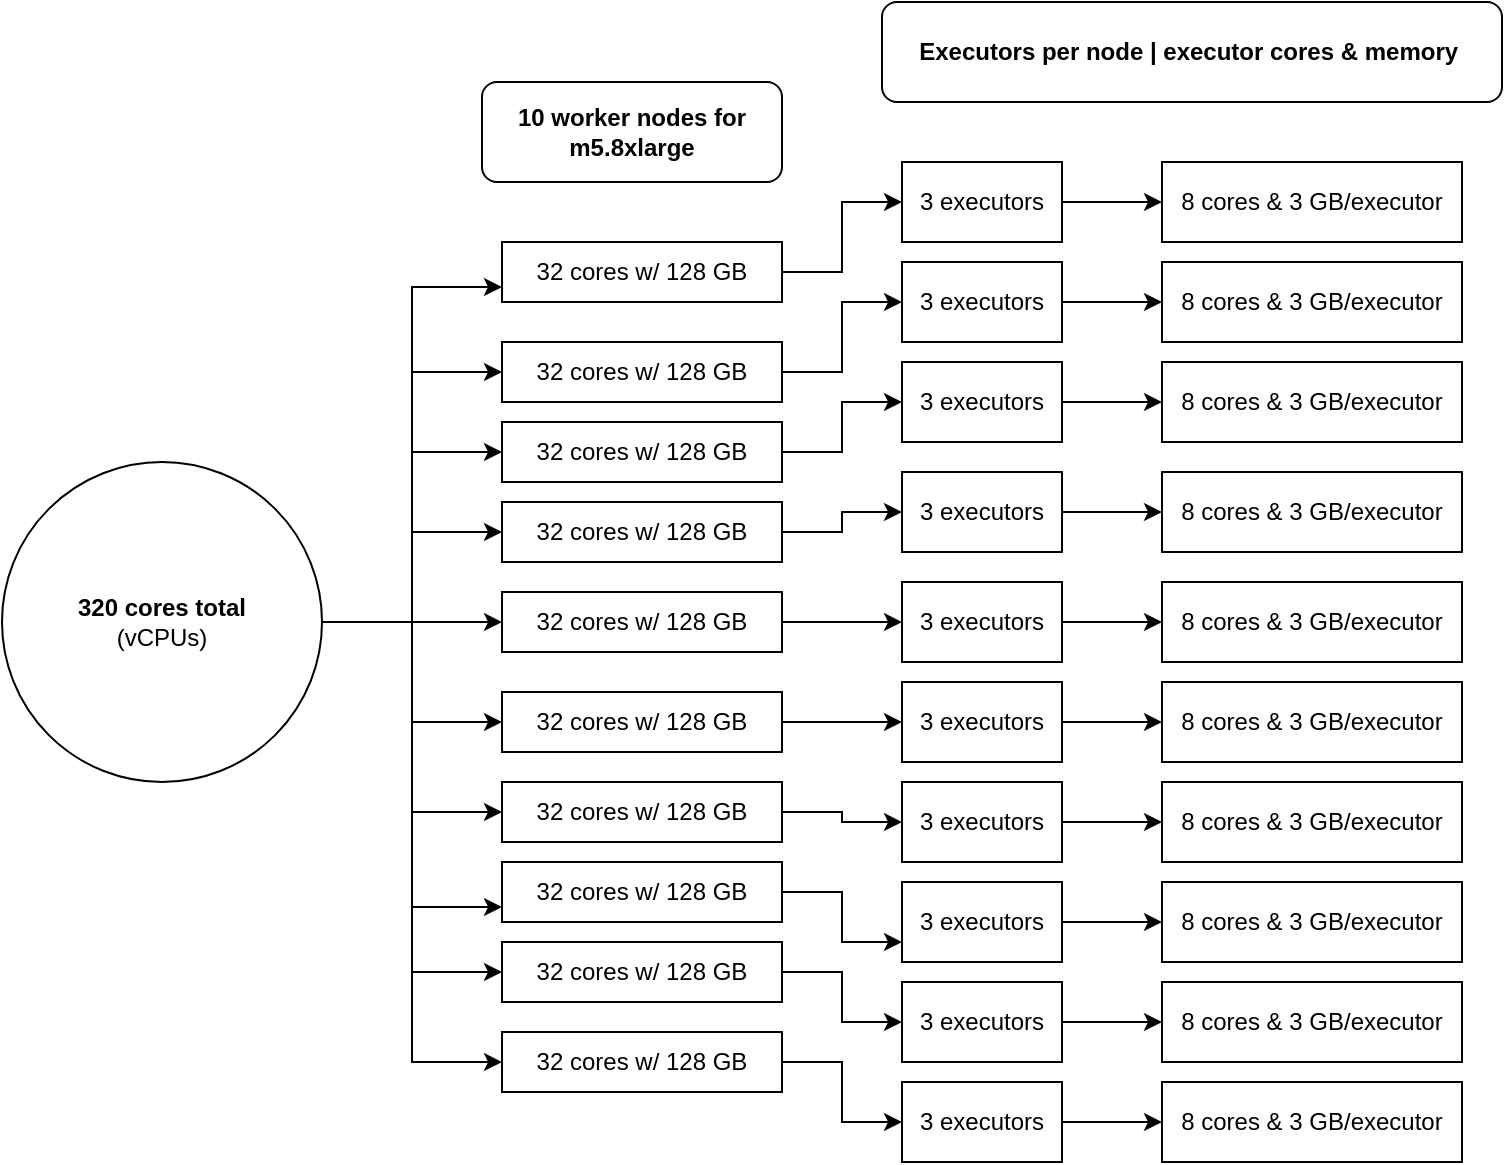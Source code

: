 <mxfile version="15.7.3" type="github">
  <diagram id="wC2fVHmgpPSq6xGPkYNB" name="Page-1">
    <mxGraphModel dx="889" dy="777" grid="1" gridSize="10" guides="1" tooltips="1" connect="1" arrows="1" fold="1" page="1" pageScale="1" pageWidth="850" pageHeight="1100" math="0" shadow="0">
      <root>
        <mxCell id="0" />
        <mxCell id="1" parent="0" />
        <mxCell id="ZfPVv0Ui4lVQKmfQsqAl-13" style="edgeStyle=orthogonalEdgeStyle;rounded=0;orthogonalLoop=1;jettySize=auto;html=1;entryX=0;entryY=0.75;entryDx=0;entryDy=0;" edge="1" parent="1" source="ZfPVv0Ui4lVQKmfQsqAl-1" target="ZfPVv0Ui4lVQKmfQsqAl-3">
          <mxGeometry relative="1" as="geometry" />
        </mxCell>
        <mxCell id="ZfPVv0Ui4lVQKmfQsqAl-14" style="edgeStyle=orthogonalEdgeStyle;rounded=0;orthogonalLoop=1;jettySize=auto;html=1;entryX=0;entryY=0.5;entryDx=0;entryDy=0;" edge="1" parent="1" source="ZfPVv0Ui4lVQKmfQsqAl-1" target="ZfPVv0Ui4lVQKmfQsqAl-12">
          <mxGeometry relative="1" as="geometry" />
        </mxCell>
        <mxCell id="ZfPVv0Ui4lVQKmfQsqAl-15" style="edgeStyle=orthogonalEdgeStyle;rounded=0;orthogonalLoop=1;jettySize=auto;html=1;entryX=0;entryY=0.5;entryDx=0;entryDy=0;" edge="1" parent="1" source="ZfPVv0Ui4lVQKmfQsqAl-1" target="ZfPVv0Ui4lVQKmfQsqAl-4">
          <mxGeometry relative="1" as="geometry" />
        </mxCell>
        <mxCell id="ZfPVv0Ui4lVQKmfQsqAl-16" style="edgeStyle=orthogonalEdgeStyle;rounded=0;orthogonalLoop=1;jettySize=auto;html=1;entryX=0;entryY=0.5;entryDx=0;entryDy=0;" edge="1" parent="1" source="ZfPVv0Ui4lVQKmfQsqAl-1" target="ZfPVv0Ui4lVQKmfQsqAl-11">
          <mxGeometry relative="1" as="geometry" />
        </mxCell>
        <mxCell id="ZfPVv0Ui4lVQKmfQsqAl-17" style="edgeStyle=orthogonalEdgeStyle;rounded=0;orthogonalLoop=1;jettySize=auto;html=1;entryX=0;entryY=0.5;entryDx=0;entryDy=0;" edge="1" parent="1" source="ZfPVv0Ui4lVQKmfQsqAl-1" target="ZfPVv0Ui4lVQKmfQsqAl-5">
          <mxGeometry relative="1" as="geometry" />
        </mxCell>
        <mxCell id="ZfPVv0Ui4lVQKmfQsqAl-18" style="edgeStyle=orthogonalEdgeStyle;rounded=0;orthogonalLoop=1;jettySize=auto;html=1;entryX=0;entryY=0.5;entryDx=0;entryDy=0;" edge="1" parent="1" source="ZfPVv0Ui4lVQKmfQsqAl-1" target="ZfPVv0Ui4lVQKmfQsqAl-6">
          <mxGeometry relative="1" as="geometry" />
        </mxCell>
        <mxCell id="ZfPVv0Ui4lVQKmfQsqAl-19" style="edgeStyle=orthogonalEdgeStyle;rounded=0;orthogonalLoop=1;jettySize=auto;html=1;" edge="1" parent="1" source="ZfPVv0Ui4lVQKmfQsqAl-1" target="ZfPVv0Ui4lVQKmfQsqAl-7">
          <mxGeometry relative="1" as="geometry" />
        </mxCell>
        <mxCell id="ZfPVv0Ui4lVQKmfQsqAl-20" style="edgeStyle=orthogonalEdgeStyle;rounded=0;orthogonalLoop=1;jettySize=auto;html=1;entryX=0;entryY=0.75;entryDx=0;entryDy=0;" edge="1" parent="1" source="ZfPVv0Ui4lVQKmfQsqAl-1" target="ZfPVv0Ui4lVQKmfQsqAl-10">
          <mxGeometry relative="1" as="geometry" />
        </mxCell>
        <mxCell id="ZfPVv0Ui4lVQKmfQsqAl-21" style="edgeStyle=orthogonalEdgeStyle;rounded=0;orthogonalLoop=1;jettySize=auto;html=1;entryX=0;entryY=0.5;entryDx=0;entryDy=0;" edge="1" parent="1" source="ZfPVv0Ui4lVQKmfQsqAl-1" target="ZfPVv0Ui4lVQKmfQsqAl-9">
          <mxGeometry relative="1" as="geometry" />
        </mxCell>
        <mxCell id="ZfPVv0Ui4lVQKmfQsqAl-22" style="edgeStyle=orthogonalEdgeStyle;rounded=0;orthogonalLoop=1;jettySize=auto;html=1;entryX=0;entryY=0.5;entryDx=0;entryDy=0;" edge="1" parent="1" source="ZfPVv0Ui4lVQKmfQsqAl-1" target="ZfPVv0Ui4lVQKmfQsqAl-8">
          <mxGeometry relative="1" as="geometry" />
        </mxCell>
        <mxCell id="ZfPVv0Ui4lVQKmfQsqAl-1" value="&lt;b&gt;320 cores total&lt;br&gt;&lt;/b&gt;(vCPUs)" style="ellipse;whiteSpace=wrap;html=1;aspect=fixed;" vertex="1" parent="1">
          <mxGeometry x="50" y="250" width="160" height="160" as="geometry" />
        </mxCell>
        <mxCell id="ZfPVv0Ui4lVQKmfQsqAl-67" style="edgeStyle=orthogonalEdgeStyle;rounded=0;orthogonalLoop=1;jettySize=auto;html=1;entryX=0;entryY=0.5;entryDx=0;entryDy=0;" edge="1" parent="1" source="ZfPVv0Ui4lVQKmfQsqAl-3" target="ZfPVv0Ui4lVQKmfQsqAl-32">
          <mxGeometry relative="1" as="geometry" />
        </mxCell>
        <mxCell id="ZfPVv0Ui4lVQKmfQsqAl-3" value="32 cores w/ 128 GB" style="rounded=0;whiteSpace=wrap;html=1;" vertex="1" parent="1">
          <mxGeometry x="300" y="140" width="140" height="30" as="geometry" />
        </mxCell>
        <mxCell id="ZfPVv0Ui4lVQKmfQsqAl-69" style="edgeStyle=orthogonalEdgeStyle;rounded=0;orthogonalLoop=1;jettySize=auto;html=1;entryX=0;entryY=0.5;entryDx=0;entryDy=0;" edge="1" parent="1" source="ZfPVv0Ui4lVQKmfQsqAl-4" target="ZfPVv0Ui4lVQKmfQsqAl-33">
          <mxGeometry relative="1" as="geometry" />
        </mxCell>
        <mxCell id="ZfPVv0Ui4lVQKmfQsqAl-4" value="32 cores w/ 128 GB" style="rounded=0;whiteSpace=wrap;html=1;" vertex="1" parent="1">
          <mxGeometry x="300" y="190" width="140" height="30" as="geometry" />
        </mxCell>
        <mxCell id="ZfPVv0Ui4lVQKmfQsqAl-70" style="edgeStyle=orthogonalEdgeStyle;rounded=0;orthogonalLoop=1;jettySize=auto;html=1;entryX=0;entryY=0.5;entryDx=0;entryDy=0;" edge="1" parent="1" source="ZfPVv0Ui4lVQKmfQsqAl-5" target="ZfPVv0Ui4lVQKmfQsqAl-34">
          <mxGeometry relative="1" as="geometry" />
        </mxCell>
        <mxCell id="ZfPVv0Ui4lVQKmfQsqAl-5" value="32 cores w/ 128 GB" style="rounded=0;whiteSpace=wrap;html=1;" vertex="1" parent="1">
          <mxGeometry x="300" y="230" width="140" height="30" as="geometry" />
        </mxCell>
        <mxCell id="ZfPVv0Ui4lVQKmfQsqAl-71" style="edgeStyle=orthogonalEdgeStyle;rounded=0;orthogonalLoop=1;jettySize=auto;html=1;entryX=0;entryY=0.5;entryDx=0;entryDy=0;" edge="1" parent="1" source="ZfPVv0Ui4lVQKmfQsqAl-6" target="ZfPVv0Ui4lVQKmfQsqAl-35">
          <mxGeometry relative="1" as="geometry" />
        </mxCell>
        <mxCell id="ZfPVv0Ui4lVQKmfQsqAl-6" value="32 cores w/ 128 GB" style="rounded=0;whiteSpace=wrap;html=1;" vertex="1" parent="1">
          <mxGeometry x="300" y="270" width="140" height="30" as="geometry" />
        </mxCell>
        <mxCell id="ZfPVv0Ui4lVQKmfQsqAl-72" style="edgeStyle=orthogonalEdgeStyle;rounded=0;orthogonalLoop=1;jettySize=auto;html=1;entryX=0;entryY=0.5;entryDx=0;entryDy=0;" edge="1" parent="1" source="ZfPVv0Ui4lVQKmfQsqAl-7" target="ZfPVv0Ui4lVQKmfQsqAl-36">
          <mxGeometry relative="1" as="geometry" />
        </mxCell>
        <mxCell id="ZfPVv0Ui4lVQKmfQsqAl-7" value="32 cores w/ 128 GB" style="rounded=0;whiteSpace=wrap;html=1;" vertex="1" parent="1">
          <mxGeometry x="300" y="315" width="140" height="30" as="geometry" />
        </mxCell>
        <mxCell id="ZfPVv0Ui4lVQKmfQsqAl-73" style="edgeStyle=orthogonalEdgeStyle;rounded=0;orthogonalLoop=1;jettySize=auto;html=1;entryX=0;entryY=0.5;entryDx=0;entryDy=0;" edge="1" parent="1" source="ZfPVv0Ui4lVQKmfQsqAl-8" target="ZfPVv0Ui4lVQKmfQsqAl-37">
          <mxGeometry relative="1" as="geometry" />
        </mxCell>
        <mxCell id="ZfPVv0Ui4lVQKmfQsqAl-8" value="32 cores w/ 128 GB" style="rounded=0;whiteSpace=wrap;html=1;" vertex="1" parent="1">
          <mxGeometry x="300" y="365" width="140" height="30" as="geometry" />
        </mxCell>
        <mxCell id="ZfPVv0Ui4lVQKmfQsqAl-74" style="edgeStyle=orthogonalEdgeStyle;rounded=0;orthogonalLoop=1;jettySize=auto;html=1;entryX=0;entryY=0.5;entryDx=0;entryDy=0;" edge="1" parent="1" source="ZfPVv0Ui4lVQKmfQsqAl-9" target="ZfPVv0Ui4lVQKmfQsqAl-38">
          <mxGeometry relative="1" as="geometry" />
        </mxCell>
        <mxCell id="ZfPVv0Ui4lVQKmfQsqAl-9" value="32 cores w/ 128 GB" style="rounded=0;whiteSpace=wrap;html=1;" vertex="1" parent="1">
          <mxGeometry x="300" y="410" width="140" height="30" as="geometry" />
        </mxCell>
        <mxCell id="ZfPVv0Ui4lVQKmfQsqAl-75" style="edgeStyle=orthogonalEdgeStyle;rounded=0;orthogonalLoop=1;jettySize=auto;html=1;entryX=0;entryY=0.75;entryDx=0;entryDy=0;" edge="1" parent="1" source="ZfPVv0Ui4lVQKmfQsqAl-10" target="ZfPVv0Ui4lVQKmfQsqAl-39">
          <mxGeometry relative="1" as="geometry" />
        </mxCell>
        <mxCell id="ZfPVv0Ui4lVQKmfQsqAl-10" value="32 cores w/ 128 GB" style="rounded=0;whiteSpace=wrap;html=1;" vertex="1" parent="1">
          <mxGeometry x="300" y="450" width="140" height="30" as="geometry" />
        </mxCell>
        <mxCell id="ZfPVv0Ui4lVQKmfQsqAl-76" style="edgeStyle=orthogonalEdgeStyle;rounded=0;orthogonalLoop=1;jettySize=auto;html=1;entryX=0;entryY=0.5;entryDx=0;entryDy=0;" edge="1" parent="1" source="ZfPVv0Ui4lVQKmfQsqAl-11" target="ZfPVv0Ui4lVQKmfQsqAl-40">
          <mxGeometry relative="1" as="geometry" />
        </mxCell>
        <mxCell id="ZfPVv0Ui4lVQKmfQsqAl-11" value="32 cores w/ 128 GB" style="rounded=0;whiteSpace=wrap;html=1;" vertex="1" parent="1">
          <mxGeometry x="300" y="490" width="140" height="30" as="geometry" />
        </mxCell>
        <mxCell id="ZfPVv0Ui4lVQKmfQsqAl-77" style="edgeStyle=orthogonalEdgeStyle;rounded=0;orthogonalLoop=1;jettySize=auto;html=1;entryX=0;entryY=0.5;entryDx=0;entryDy=0;" edge="1" parent="1" source="ZfPVv0Ui4lVQKmfQsqAl-12" target="ZfPVv0Ui4lVQKmfQsqAl-41">
          <mxGeometry relative="1" as="geometry" />
        </mxCell>
        <mxCell id="ZfPVv0Ui4lVQKmfQsqAl-12" value="32 cores w/ 128 GB" style="rounded=0;whiteSpace=wrap;html=1;" vertex="1" parent="1">
          <mxGeometry x="300" y="535" width="140" height="30" as="geometry" />
        </mxCell>
        <mxCell id="ZfPVv0Ui4lVQKmfQsqAl-23" value="&lt;b&gt;10 worker nodes for m5.8xlarge&lt;/b&gt;" style="rounded=1;whiteSpace=wrap;html=1;" vertex="1" parent="1">
          <mxGeometry x="290" y="60" width="150" height="50" as="geometry" />
        </mxCell>
        <mxCell id="ZfPVv0Ui4lVQKmfQsqAl-44" value="" style="edgeStyle=orthogonalEdgeStyle;rounded=0;orthogonalLoop=1;jettySize=auto;html=1;" edge="1" parent="1" source="ZfPVv0Ui4lVQKmfQsqAl-32" target="ZfPVv0Ui4lVQKmfQsqAl-43">
          <mxGeometry relative="1" as="geometry" />
        </mxCell>
        <mxCell id="ZfPVv0Ui4lVQKmfQsqAl-32" value="&lt;span&gt;3 executors&lt;/span&gt;" style="rounded=0;whiteSpace=wrap;html=1;" vertex="1" parent="1">
          <mxGeometry x="500" y="100" width="80" height="40" as="geometry" />
        </mxCell>
        <mxCell id="ZfPVv0Ui4lVQKmfQsqAl-56" style="edgeStyle=orthogonalEdgeStyle;rounded=0;orthogonalLoop=1;jettySize=auto;html=1;" edge="1" parent="1" source="ZfPVv0Ui4lVQKmfQsqAl-33" target="ZfPVv0Ui4lVQKmfQsqAl-47">
          <mxGeometry relative="1" as="geometry" />
        </mxCell>
        <mxCell id="ZfPVv0Ui4lVQKmfQsqAl-33" value="3 executors" style="rounded=0;whiteSpace=wrap;html=1;" vertex="1" parent="1">
          <mxGeometry x="500" y="150" width="80" height="40" as="geometry" />
        </mxCell>
        <mxCell id="ZfPVv0Ui4lVQKmfQsqAl-57" style="edgeStyle=orthogonalEdgeStyle;rounded=0;orthogonalLoop=1;jettySize=auto;html=1;exitX=1;exitY=0.5;exitDx=0;exitDy=0;" edge="1" parent="1" source="ZfPVv0Ui4lVQKmfQsqAl-34" target="ZfPVv0Ui4lVQKmfQsqAl-48">
          <mxGeometry relative="1" as="geometry" />
        </mxCell>
        <mxCell id="ZfPVv0Ui4lVQKmfQsqAl-34" value="3 executors" style="rounded=0;whiteSpace=wrap;html=1;" vertex="1" parent="1">
          <mxGeometry x="500" y="200" width="80" height="40" as="geometry" />
        </mxCell>
        <mxCell id="ZfPVv0Ui4lVQKmfQsqAl-58" style="edgeStyle=orthogonalEdgeStyle;rounded=0;orthogonalLoop=1;jettySize=auto;html=1;exitX=1;exitY=0.5;exitDx=0;exitDy=0;entryX=0;entryY=0.5;entryDx=0;entryDy=0;" edge="1" parent="1" source="ZfPVv0Ui4lVQKmfQsqAl-35" target="ZfPVv0Ui4lVQKmfQsqAl-49">
          <mxGeometry relative="1" as="geometry" />
        </mxCell>
        <mxCell id="ZfPVv0Ui4lVQKmfQsqAl-35" value="3 executors" style="rounded=0;whiteSpace=wrap;html=1;" vertex="1" parent="1">
          <mxGeometry x="500" y="255" width="80" height="40" as="geometry" />
        </mxCell>
        <mxCell id="ZfPVv0Ui4lVQKmfQsqAl-59" style="edgeStyle=orthogonalEdgeStyle;rounded=0;orthogonalLoop=1;jettySize=auto;html=1;entryX=0;entryY=0.5;entryDx=0;entryDy=0;" edge="1" parent="1" source="ZfPVv0Ui4lVQKmfQsqAl-36" target="ZfPVv0Ui4lVQKmfQsqAl-50">
          <mxGeometry relative="1" as="geometry" />
        </mxCell>
        <mxCell id="ZfPVv0Ui4lVQKmfQsqAl-36" value="3 executors" style="rounded=0;whiteSpace=wrap;html=1;" vertex="1" parent="1">
          <mxGeometry x="500" y="310" width="80" height="40" as="geometry" />
        </mxCell>
        <mxCell id="ZfPVv0Ui4lVQKmfQsqAl-60" style="edgeStyle=orthogonalEdgeStyle;rounded=0;orthogonalLoop=1;jettySize=auto;html=1;entryX=0;entryY=0.5;entryDx=0;entryDy=0;" edge="1" parent="1" source="ZfPVv0Ui4lVQKmfQsqAl-37" target="ZfPVv0Ui4lVQKmfQsqAl-51">
          <mxGeometry relative="1" as="geometry" />
        </mxCell>
        <mxCell id="ZfPVv0Ui4lVQKmfQsqAl-37" value="3 executors" style="rounded=0;whiteSpace=wrap;html=1;" vertex="1" parent="1">
          <mxGeometry x="500" y="360" width="80" height="40" as="geometry" />
        </mxCell>
        <mxCell id="ZfPVv0Ui4lVQKmfQsqAl-63" style="edgeStyle=orthogonalEdgeStyle;rounded=0;orthogonalLoop=1;jettySize=auto;html=1;entryX=0;entryY=0.5;entryDx=0;entryDy=0;" edge="1" parent="1" source="ZfPVv0Ui4lVQKmfQsqAl-38" target="ZfPVv0Ui4lVQKmfQsqAl-52">
          <mxGeometry relative="1" as="geometry" />
        </mxCell>
        <mxCell id="ZfPVv0Ui4lVQKmfQsqAl-38" value="3 executors" style="rounded=0;whiteSpace=wrap;html=1;" vertex="1" parent="1">
          <mxGeometry x="500" y="410" width="80" height="40" as="geometry" />
        </mxCell>
        <mxCell id="ZfPVv0Ui4lVQKmfQsqAl-64" style="edgeStyle=orthogonalEdgeStyle;rounded=0;orthogonalLoop=1;jettySize=auto;html=1;entryX=0;entryY=0.5;entryDx=0;entryDy=0;" edge="1" parent="1" source="ZfPVv0Ui4lVQKmfQsqAl-39" target="ZfPVv0Ui4lVQKmfQsqAl-53">
          <mxGeometry relative="1" as="geometry" />
        </mxCell>
        <mxCell id="ZfPVv0Ui4lVQKmfQsqAl-39" value="3 executors" style="rounded=0;whiteSpace=wrap;html=1;" vertex="1" parent="1">
          <mxGeometry x="500" y="460" width="80" height="40" as="geometry" />
        </mxCell>
        <mxCell id="ZfPVv0Ui4lVQKmfQsqAl-65" style="edgeStyle=orthogonalEdgeStyle;rounded=0;orthogonalLoop=1;jettySize=auto;html=1;entryX=0;entryY=0.5;entryDx=0;entryDy=0;" edge="1" parent="1" source="ZfPVv0Ui4lVQKmfQsqAl-40" target="ZfPVv0Ui4lVQKmfQsqAl-54">
          <mxGeometry relative="1" as="geometry" />
        </mxCell>
        <mxCell id="ZfPVv0Ui4lVQKmfQsqAl-40" value="3 executors" style="rounded=0;whiteSpace=wrap;html=1;" vertex="1" parent="1">
          <mxGeometry x="500" y="510" width="80" height="40" as="geometry" />
        </mxCell>
        <mxCell id="ZfPVv0Ui4lVQKmfQsqAl-66" style="edgeStyle=orthogonalEdgeStyle;rounded=0;orthogonalLoop=1;jettySize=auto;html=1;entryX=0;entryY=0.5;entryDx=0;entryDy=0;" edge="1" parent="1" source="ZfPVv0Ui4lVQKmfQsqAl-41" target="ZfPVv0Ui4lVQKmfQsqAl-55">
          <mxGeometry relative="1" as="geometry" />
        </mxCell>
        <mxCell id="ZfPVv0Ui4lVQKmfQsqAl-41" value="3 executors" style="rounded=0;whiteSpace=wrap;html=1;" vertex="1" parent="1">
          <mxGeometry x="500" y="560" width="80" height="40" as="geometry" />
        </mxCell>
        <mxCell id="ZfPVv0Ui4lVQKmfQsqAl-43" value="8 cores &amp;amp; 3 GB/executor" style="rounded=0;whiteSpace=wrap;html=1;" vertex="1" parent="1">
          <mxGeometry x="630" y="100" width="150" height="40" as="geometry" />
        </mxCell>
        <mxCell id="ZfPVv0Ui4lVQKmfQsqAl-47" value="8 cores &amp;amp; 3 GB/executor" style="rounded=0;whiteSpace=wrap;html=1;" vertex="1" parent="1">
          <mxGeometry x="630" y="150" width="150" height="40" as="geometry" />
        </mxCell>
        <mxCell id="ZfPVv0Ui4lVQKmfQsqAl-48" value="8 cores &amp;amp; 3 GB/executor" style="rounded=0;whiteSpace=wrap;html=1;" vertex="1" parent="1">
          <mxGeometry x="630" y="200" width="150" height="40" as="geometry" />
        </mxCell>
        <mxCell id="ZfPVv0Ui4lVQKmfQsqAl-49" value="8 cores &amp;amp; 3 GB/executor" style="rounded=0;whiteSpace=wrap;html=1;" vertex="1" parent="1">
          <mxGeometry x="630" y="255" width="150" height="40" as="geometry" />
        </mxCell>
        <mxCell id="ZfPVv0Ui4lVQKmfQsqAl-50" value="8 cores &amp;amp; 3 GB/executor" style="rounded=0;whiteSpace=wrap;html=1;" vertex="1" parent="1">
          <mxGeometry x="630" y="310" width="150" height="40" as="geometry" />
        </mxCell>
        <mxCell id="ZfPVv0Ui4lVQKmfQsqAl-51" value="8 cores &amp;amp; 3 GB/executor" style="rounded=0;whiteSpace=wrap;html=1;" vertex="1" parent="1">
          <mxGeometry x="630" y="360" width="150" height="40" as="geometry" />
        </mxCell>
        <mxCell id="ZfPVv0Ui4lVQKmfQsqAl-52" value="8 cores &amp;amp; 3 GB/executor" style="rounded=0;whiteSpace=wrap;html=1;" vertex="1" parent="1">
          <mxGeometry x="630" y="410" width="150" height="40" as="geometry" />
        </mxCell>
        <mxCell id="ZfPVv0Ui4lVQKmfQsqAl-53" value="8 cores &amp;amp; 3 GB/executor" style="rounded=0;whiteSpace=wrap;html=1;" vertex="1" parent="1">
          <mxGeometry x="630" y="460" width="150" height="40" as="geometry" />
        </mxCell>
        <mxCell id="ZfPVv0Ui4lVQKmfQsqAl-54" value="8 cores &amp;amp; 3 GB/executor" style="rounded=0;whiteSpace=wrap;html=1;" vertex="1" parent="1">
          <mxGeometry x="630" y="510" width="150" height="40" as="geometry" />
        </mxCell>
        <mxCell id="ZfPVv0Ui4lVQKmfQsqAl-55" value="8 cores &amp;amp; 3 GB/executor" style="rounded=0;whiteSpace=wrap;html=1;" vertex="1" parent="1">
          <mxGeometry x="630" y="560" width="150" height="40" as="geometry" />
        </mxCell>
        <mxCell id="ZfPVv0Ui4lVQKmfQsqAl-79" value="&lt;b&gt;Executors per node | executor cores &amp;amp; memory&amp;nbsp;&lt;/b&gt;" style="rounded=1;whiteSpace=wrap;html=1;" vertex="1" parent="1">
          <mxGeometry x="490" y="20" width="310" height="50" as="geometry" />
        </mxCell>
      </root>
    </mxGraphModel>
  </diagram>
</mxfile>
